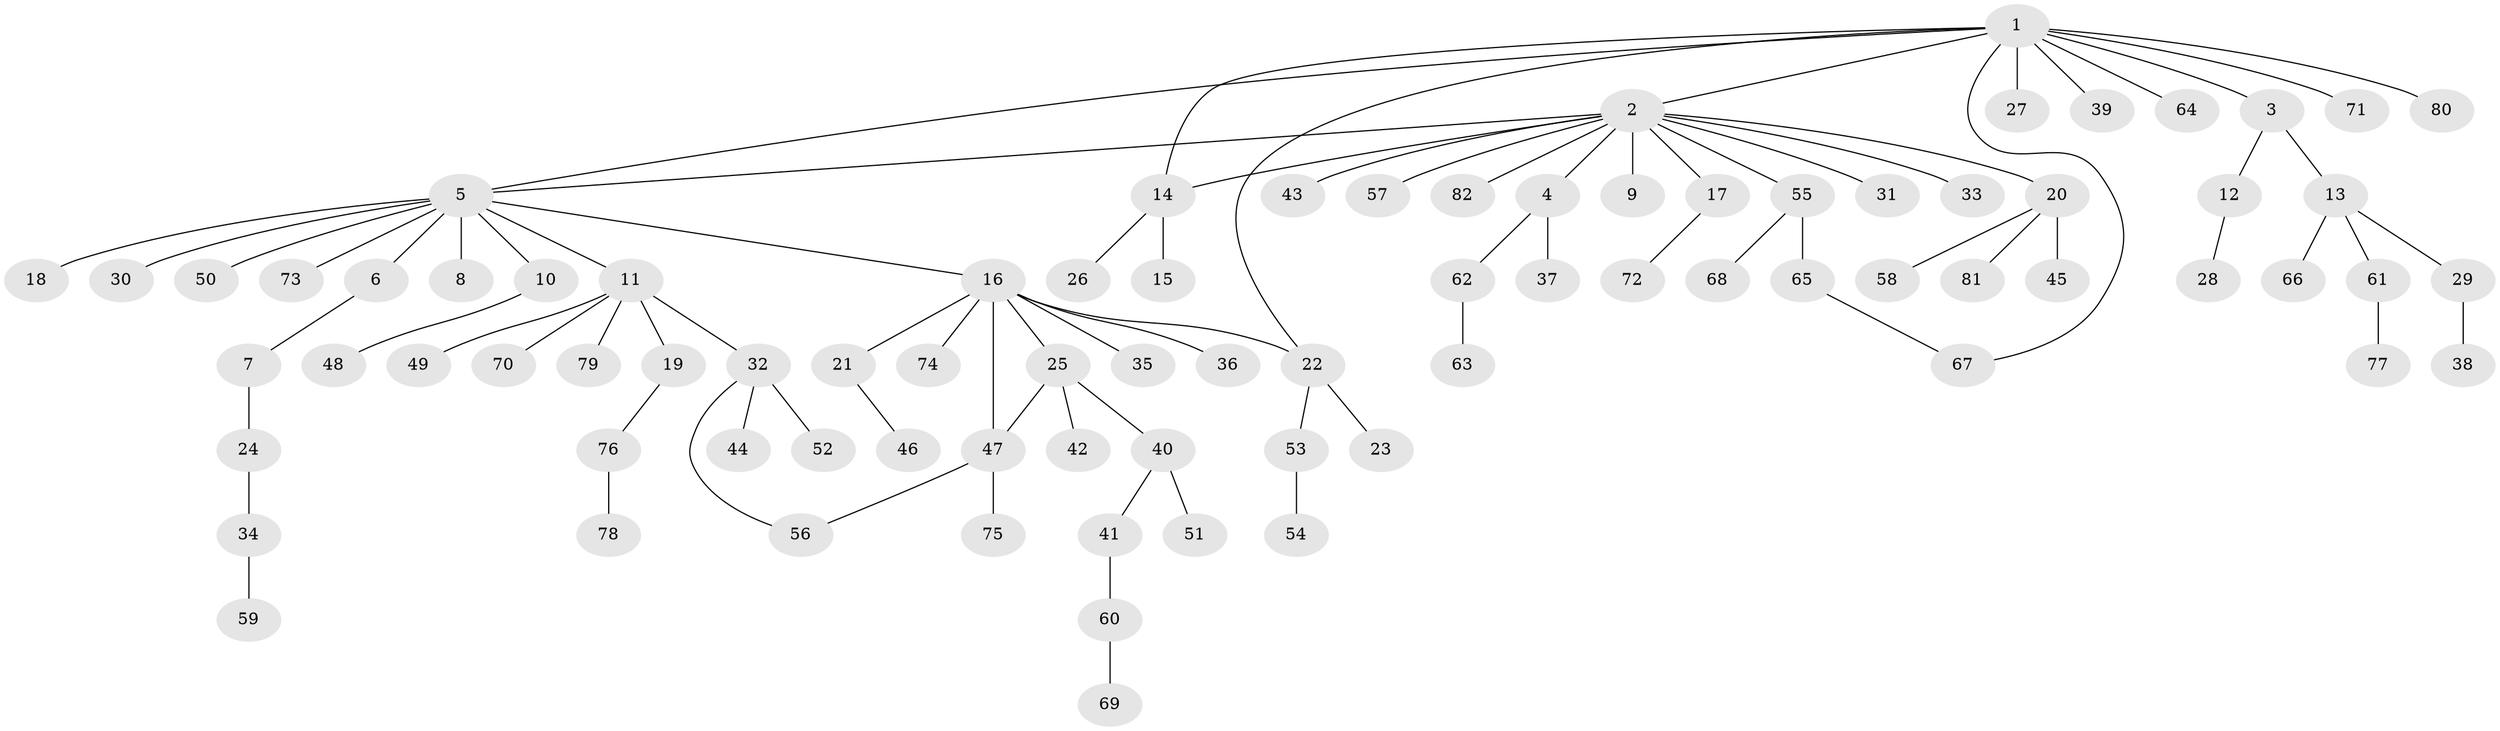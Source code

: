 // coarse degree distribution, {11: 0.04878048780487805, 12: 0.024390243902439025, 3: 0.04878048780487805, 1: 0.6585365853658537, 2: 0.1951219512195122, 7: 0.024390243902439025}
// Generated by graph-tools (version 1.1) at 2025/18/03/04/25 18:18:20]
// undirected, 82 vertices, 87 edges
graph export_dot {
graph [start="1"]
  node [color=gray90,style=filled];
  1;
  2;
  3;
  4;
  5;
  6;
  7;
  8;
  9;
  10;
  11;
  12;
  13;
  14;
  15;
  16;
  17;
  18;
  19;
  20;
  21;
  22;
  23;
  24;
  25;
  26;
  27;
  28;
  29;
  30;
  31;
  32;
  33;
  34;
  35;
  36;
  37;
  38;
  39;
  40;
  41;
  42;
  43;
  44;
  45;
  46;
  47;
  48;
  49;
  50;
  51;
  52;
  53;
  54;
  55;
  56;
  57;
  58;
  59;
  60;
  61;
  62;
  63;
  64;
  65;
  66;
  67;
  68;
  69;
  70;
  71;
  72;
  73;
  74;
  75;
  76;
  77;
  78;
  79;
  80;
  81;
  82;
  1 -- 2;
  1 -- 3;
  1 -- 5;
  1 -- 14;
  1 -- 22;
  1 -- 27;
  1 -- 39;
  1 -- 64;
  1 -- 67;
  1 -- 71;
  1 -- 80;
  2 -- 4;
  2 -- 5;
  2 -- 9;
  2 -- 14;
  2 -- 17;
  2 -- 20;
  2 -- 31;
  2 -- 33;
  2 -- 43;
  2 -- 55;
  2 -- 57;
  2 -- 82;
  3 -- 12;
  3 -- 13;
  4 -- 37;
  4 -- 62;
  5 -- 6;
  5 -- 8;
  5 -- 10;
  5 -- 11;
  5 -- 16;
  5 -- 18;
  5 -- 30;
  5 -- 50;
  5 -- 73;
  6 -- 7;
  7 -- 24;
  10 -- 48;
  11 -- 19;
  11 -- 32;
  11 -- 49;
  11 -- 70;
  11 -- 79;
  12 -- 28;
  13 -- 29;
  13 -- 61;
  13 -- 66;
  14 -- 15;
  14 -- 26;
  16 -- 21;
  16 -- 22;
  16 -- 25;
  16 -- 35;
  16 -- 36;
  16 -- 47;
  16 -- 74;
  17 -- 72;
  19 -- 76;
  20 -- 45;
  20 -- 58;
  20 -- 81;
  21 -- 46;
  22 -- 23;
  22 -- 53;
  24 -- 34;
  25 -- 40;
  25 -- 42;
  25 -- 47;
  29 -- 38;
  32 -- 44;
  32 -- 52;
  32 -- 56;
  34 -- 59;
  40 -- 41;
  40 -- 51;
  41 -- 60;
  47 -- 56;
  47 -- 75;
  53 -- 54;
  55 -- 65;
  55 -- 68;
  60 -- 69;
  61 -- 77;
  62 -- 63;
  65 -- 67;
  76 -- 78;
}
